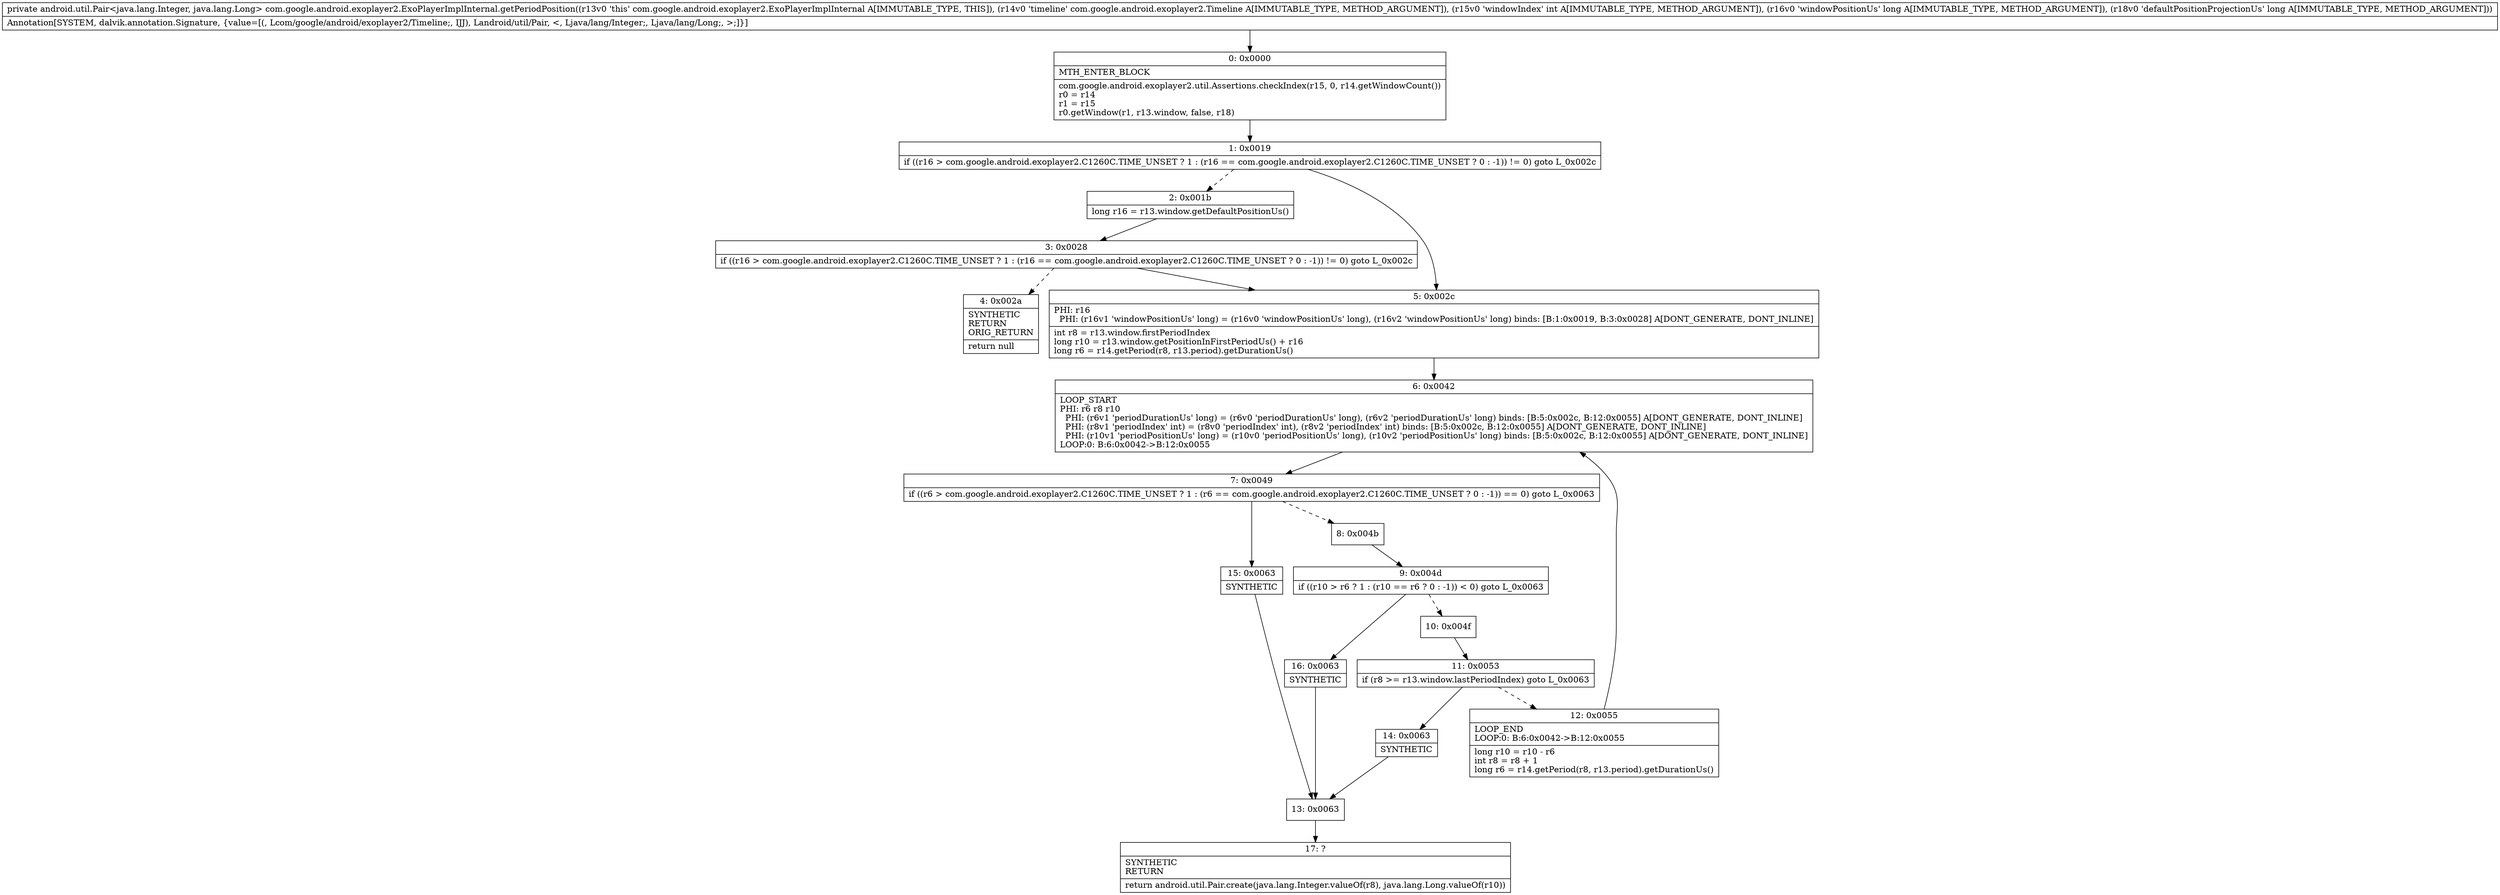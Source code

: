 digraph "CFG forcom.google.android.exoplayer2.ExoPlayerImplInternal.getPeriodPosition(Lcom\/google\/android\/exoplayer2\/Timeline;IJJ)Landroid\/util\/Pair;" {
Node_0 [shape=record,label="{0\:\ 0x0000|MTH_ENTER_BLOCK\l|com.google.android.exoplayer2.util.Assertions.checkIndex(r15, 0, r14.getWindowCount())\lr0 = r14\lr1 = r15\lr0.getWindow(r1, r13.window, false, r18)\l}"];
Node_1 [shape=record,label="{1\:\ 0x0019|if ((r16 \> com.google.android.exoplayer2.C1260C.TIME_UNSET ? 1 : (r16 == com.google.android.exoplayer2.C1260C.TIME_UNSET ? 0 : \-1)) != 0) goto L_0x002c\l}"];
Node_2 [shape=record,label="{2\:\ 0x001b|long r16 = r13.window.getDefaultPositionUs()\l}"];
Node_3 [shape=record,label="{3\:\ 0x0028|if ((r16 \> com.google.android.exoplayer2.C1260C.TIME_UNSET ? 1 : (r16 == com.google.android.exoplayer2.C1260C.TIME_UNSET ? 0 : \-1)) != 0) goto L_0x002c\l}"];
Node_4 [shape=record,label="{4\:\ 0x002a|SYNTHETIC\lRETURN\lORIG_RETURN\l|return null\l}"];
Node_5 [shape=record,label="{5\:\ 0x002c|PHI: r16 \l  PHI: (r16v1 'windowPositionUs' long) = (r16v0 'windowPositionUs' long), (r16v2 'windowPositionUs' long) binds: [B:1:0x0019, B:3:0x0028] A[DONT_GENERATE, DONT_INLINE]\l|int r8 = r13.window.firstPeriodIndex\llong r10 = r13.window.getPositionInFirstPeriodUs() + r16\llong r6 = r14.getPeriod(r8, r13.period).getDurationUs()\l}"];
Node_6 [shape=record,label="{6\:\ 0x0042|LOOP_START\lPHI: r6 r8 r10 \l  PHI: (r6v1 'periodDurationUs' long) = (r6v0 'periodDurationUs' long), (r6v2 'periodDurationUs' long) binds: [B:5:0x002c, B:12:0x0055] A[DONT_GENERATE, DONT_INLINE]\l  PHI: (r8v1 'periodIndex' int) = (r8v0 'periodIndex' int), (r8v2 'periodIndex' int) binds: [B:5:0x002c, B:12:0x0055] A[DONT_GENERATE, DONT_INLINE]\l  PHI: (r10v1 'periodPositionUs' long) = (r10v0 'periodPositionUs' long), (r10v2 'periodPositionUs' long) binds: [B:5:0x002c, B:12:0x0055] A[DONT_GENERATE, DONT_INLINE]\lLOOP:0: B:6:0x0042\-\>B:12:0x0055\l}"];
Node_7 [shape=record,label="{7\:\ 0x0049|if ((r6 \> com.google.android.exoplayer2.C1260C.TIME_UNSET ? 1 : (r6 == com.google.android.exoplayer2.C1260C.TIME_UNSET ? 0 : \-1)) == 0) goto L_0x0063\l}"];
Node_8 [shape=record,label="{8\:\ 0x004b}"];
Node_9 [shape=record,label="{9\:\ 0x004d|if ((r10 \> r6 ? 1 : (r10 == r6 ? 0 : \-1)) \< 0) goto L_0x0063\l}"];
Node_10 [shape=record,label="{10\:\ 0x004f}"];
Node_11 [shape=record,label="{11\:\ 0x0053|if (r8 \>= r13.window.lastPeriodIndex) goto L_0x0063\l}"];
Node_12 [shape=record,label="{12\:\ 0x0055|LOOP_END\lLOOP:0: B:6:0x0042\-\>B:12:0x0055\l|long r10 = r10 \- r6\lint r8 = r8 + 1\llong r6 = r14.getPeriod(r8, r13.period).getDurationUs()\l}"];
Node_13 [shape=record,label="{13\:\ 0x0063}"];
Node_14 [shape=record,label="{14\:\ 0x0063|SYNTHETIC\l}"];
Node_15 [shape=record,label="{15\:\ 0x0063|SYNTHETIC\l}"];
Node_16 [shape=record,label="{16\:\ 0x0063|SYNTHETIC\l}"];
Node_17 [shape=record,label="{17\:\ ?|SYNTHETIC\lRETURN\l|return android.util.Pair.create(java.lang.Integer.valueOf(r8), java.lang.Long.valueOf(r10))\l}"];
MethodNode[shape=record,label="{private android.util.Pair\<java.lang.Integer, java.lang.Long\> com.google.android.exoplayer2.ExoPlayerImplInternal.getPeriodPosition((r13v0 'this' com.google.android.exoplayer2.ExoPlayerImplInternal A[IMMUTABLE_TYPE, THIS]), (r14v0 'timeline' com.google.android.exoplayer2.Timeline A[IMMUTABLE_TYPE, METHOD_ARGUMENT]), (r15v0 'windowIndex' int A[IMMUTABLE_TYPE, METHOD_ARGUMENT]), (r16v0 'windowPositionUs' long A[IMMUTABLE_TYPE, METHOD_ARGUMENT]), (r18v0 'defaultPositionProjectionUs' long A[IMMUTABLE_TYPE, METHOD_ARGUMENT]))  | Annotation[SYSTEM, dalvik.annotation.Signature, \{value=[(, Lcom\/google\/android\/exoplayer2\/Timeline;, IJJ), Landroid\/util\/Pair, \<, Ljava\/lang\/Integer;, Ljava\/lang\/Long;, \>;]\}]\l}"];
MethodNode -> Node_0;
Node_0 -> Node_1;
Node_1 -> Node_2[style=dashed];
Node_1 -> Node_5;
Node_2 -> Node_3;
Node_3 -> Node_4[style=dashed];
Node_3 -> Node_5;
Node_5 -> Node_6;
Node_6 -> Node_7;
Node_7 -> Node_8[style=dashed];
Node_7 -> Node_15;
Node_8 -> Node_9;
Node_9 -> Node_10[style=dashed];
Node_9 -> Node_16;
Node_10 -> Node_11;
Node_11 -> Node_12[style=dashed];
Node_11 -> Node_14;
Node_12 -> Node_6;
Node_13 -> Node_17;
Node_14 -> Node_13;
Node_15 -> Node_13;
Node_16 -> Node_13;
}

